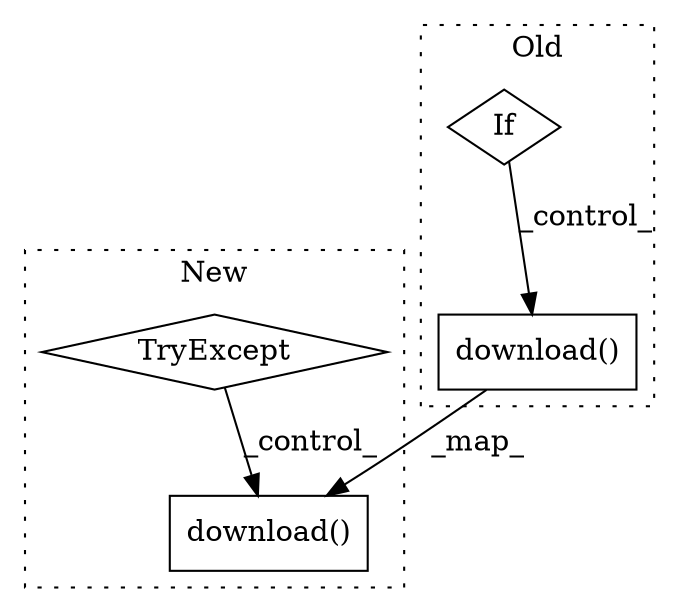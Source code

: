 digraph G {
subgraph cluster0 {
1 [label="download()" a="75" s="1781,1802" l="14,26" shape="box"];
4 [label="If" a="96" s="1739" l="3" shape="diamond"];
label = "Old";
style="dotted";
}
subgraph cluster1 {
2 [label="download()" a="75" s="1576,1597" l="14,68" shape="box"];
3 [label="TryExcept" a="71" s="1559" l="17" shape="diamond"];
label = "New";
style="dotted";
}
1 -> 2 [label="_map_"];
3 -> 2 [label="_control_"];
4 -> 1 [label="_control_"];
}